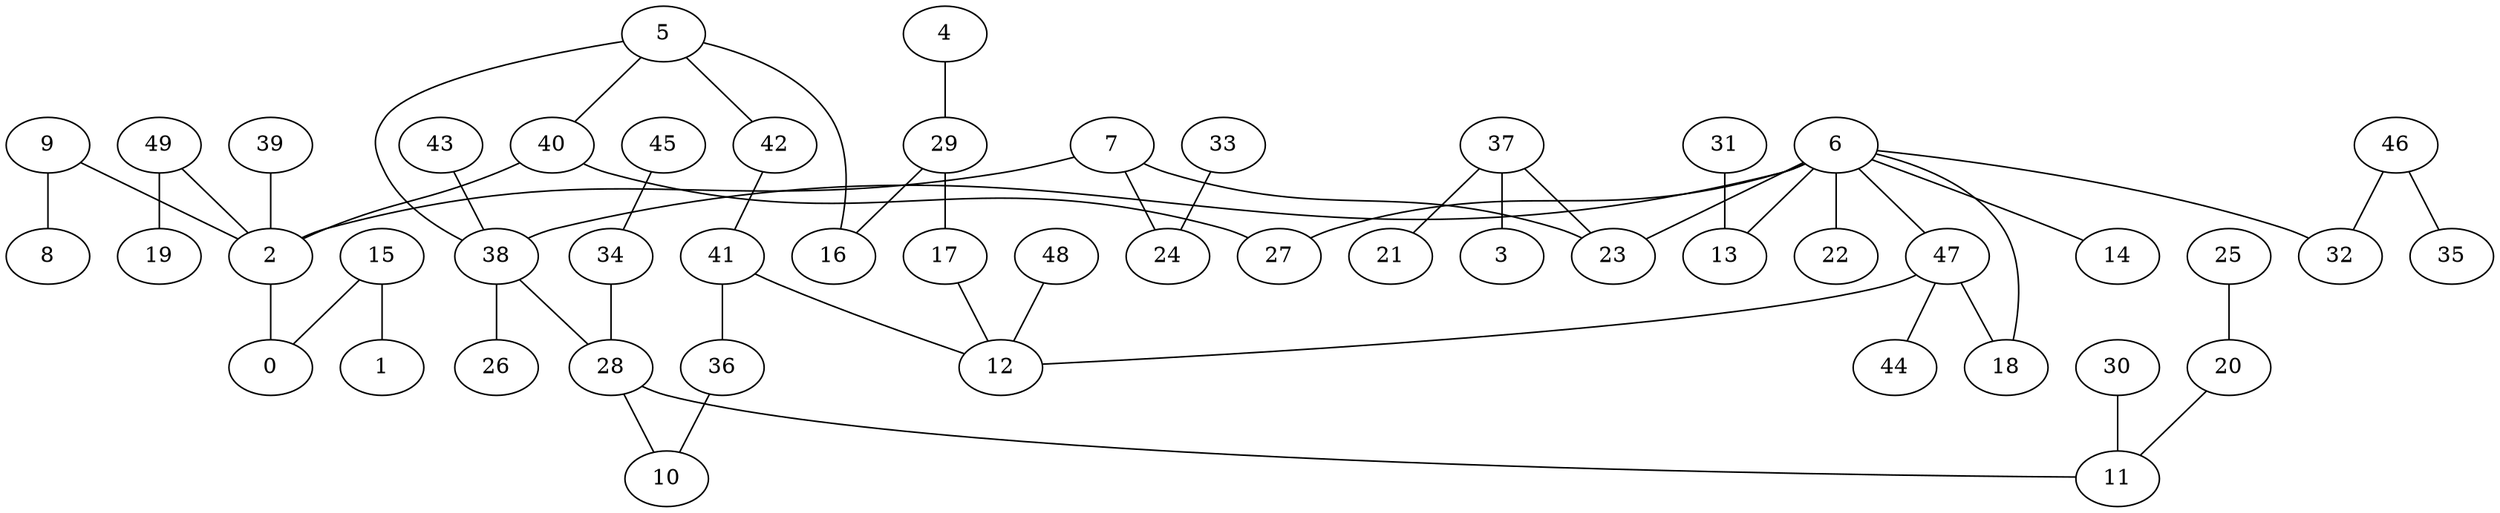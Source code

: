 digraph GG_graph {

subgraph G_graph {
edge [color = black]
"31" -> "13" [dir = none]
"4" -> "29" [dir = none]
"33" -> "24" [dir = none]
"29" -> "17" [dir = none]
"15" -> "1" [dir = none]
"15" -> "0" [dir = none]
"43" -> "38" [dir = none]
"25" -> "20" [dir = none]
"2" -> "0" [dir = none]
"37" -> "3" [dir = none]
"37" -> "21" [dir = none]
"37" -> "23" [dir = none]
"39" -> "2" [dir = none]
"48" -> "12" [dir = none]
"47" -> "44" [dir = none]
"47" -> "12" [dir = none]
"47" -> "18" [dir = none]
"28" -> "10" [dir = none]
"28" -> "11" [dir = none]
"46" -> "35" [dir = none]
"46" -> "32" [dir = none]
"17" -> "12" [dir = none]
"38" -> "26" [dir = none]
"38" -> "28" [dir = none]
"45" -> "34" [dir = none]
"30" -> "11" [dir = none]
"6" -> "13" [dir = none]
"6" -> "27" [dir = none]
"6" -> "14" [dir = none]
"6" -> "38" [dir = none]
"6" -> "32" [dir = none]
"6" -> "18" [dir = none]
"6" -> "22" [dir = none]
"6" -> "23" [dir = none]
"9" -> "8" [dir = none]
"9" -> "2" [dir = none]
"7" -> "24" [dir = none]
"7" -> "2" [dir = none]
"7" -> "23" [dir = none]
"49" -> "19" [dir = none]
"49" -> "2" [dir = none]
"42" -> "41" [dir = none]
"5" -> "16" [dir = none]
"5" -> "40" [dir = none]
"5" -> "42" [dir = none]
"5" -> "38" [dir = none]
"20" -> "11" [dir = none]
"34" -> "28" [dir = none]
"36" -> "10" [dir = none]
"41" -> "36" [dir = none]
"40" -> "27" [dir = none]
"6" -> "47" [dir = none]
"40" -> "2" [dir = none]
"29" -> "16" [dir = none]
"41" -> "12" [dir = none]
}

}
